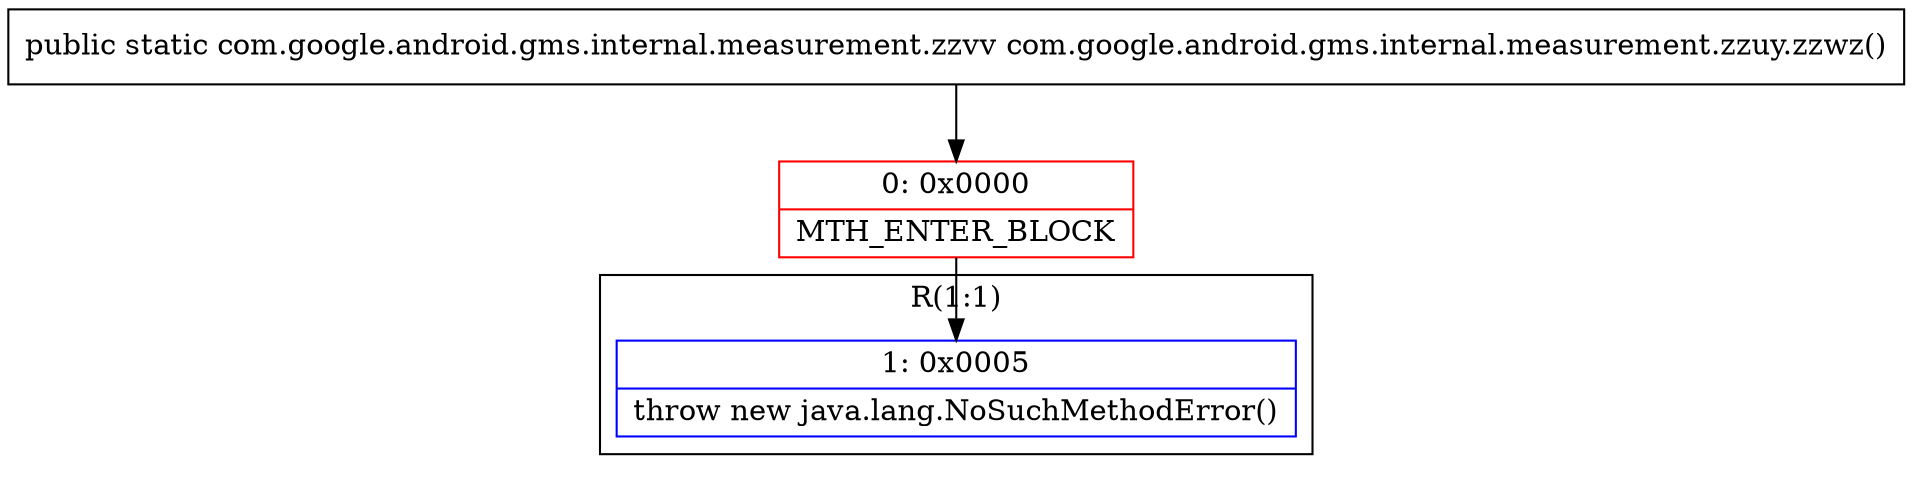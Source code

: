 digraph "CFG forcom.google.android.gms.internal.measurement.zzuy.zzwz()Lcom\/google\/android\/gms\/internal\/measurement\/zzvv;" {
subgraph cluster_Region_2065903870 {
label = "R(1:1)";
node [shape=record,color=blue];
Node_1 [shape=record,label="{1\:\ 0x0005|throw new java.lang.NoSuchMethodError()\l}"];
}
Node_0 [shape=record,color=red,label="{0\:\ 0x0000|MTH_ENTER_BLOCK\l}"];
MethodNode[shape=record,label="{public static com.google.android.gms.internal.measurement.zzvv com.google.android.gms.internal.measurement.zzuy.zzwz() }"];
MethodNode -> Node_0;
Node_0 -> Node_1;
}

